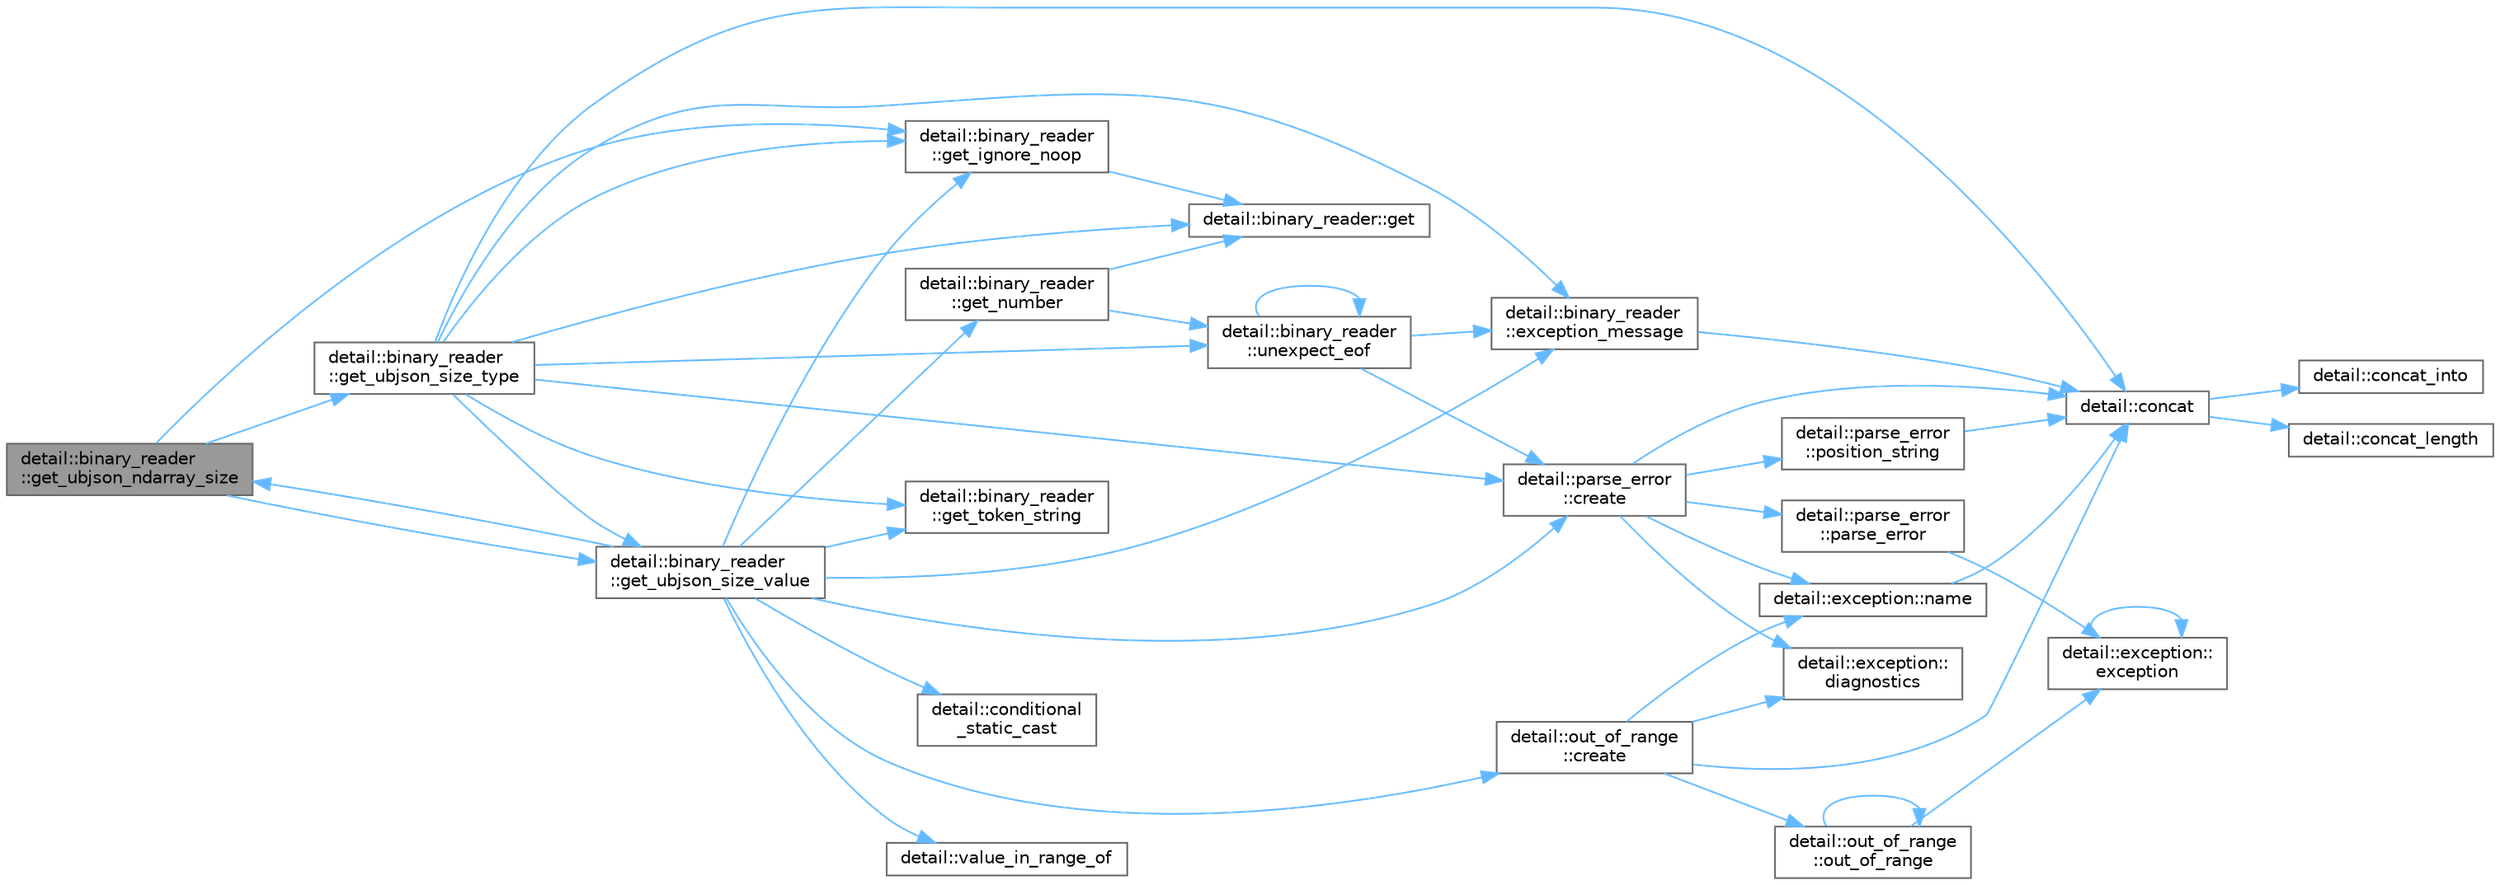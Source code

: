digraph "detail::binary_reader::get_ubjson_ndarray_size"
{
 // LATEX_PDF_SIZE
  bgcolor="transparent";
  edge [fontname=Helvetica,fontsize=10,labelfontname=Helvetica,labelfontsize=10];
  node [fontname=Helvetica,fontsize=10,shape=box,height=0.2,width=0.4];
  rankdir="LR";
  Node1 [id="Node000001",label="detail::binary_reader\l::get_ubjson_ndarray_size",height=0.2,width=0.4,color="gray40", fillcolor="grey60", style="filled", fontcolor="black",tooltip=" "];
  Node1 -> Node2 [id="edge45_Node000001_Node000002",color="steelblue1",style="solid",tooltip=" "];
  Node2 [id="Node000002",label="detail::binary_reader\l::get_ignore_noop",height=0.2,width=0.4,color="grey40", fillcolor="white", style="filled",URL="$classdetail_1_1binary__reader.html#a451f9cb2d990780be3b6ffea6223134b",tooltip=" "];
  Node2 -> Node3 [id="edge46_Node000002_Node000003",color="steelblue1",style="solid",tooltip=" "];
  Node3 [id="Node000003",label="detail::binary_reader::get",height=0.2,width=0.4,color="grey40", fillcolor="white", style="filled",URL="$classdetail_1_1binary__reader.html#a9aeb80d0dd19032e1b2128b3f093a794",tooltip="get next character from the input"];
  Node1 -> Node4 [id="edge47_Node000001_Node000004",color="steelblue1",style="solid",tooltip=" "];
  Node4 [id="Node000004",label="detail::binary_reader\l::get_ubjson_size_type",height=0.2,width=0.4,color="grey40", fillcolor="white", style="filled",URL="$classdetail_1_1binary__reader.html#a0380c1d2d3332eddf36105009ff8f9fb",tooltip="determine the type and size for a container"];
  Node4 -> Node5 [id="edge48_Node000004_Node000005",color="steelblue1",style="solid",tooltip=" "];
  Node5 [id="Node000005",label="detail::concat",height=0.2,width=0.4,color="grey40", fillcolor="white", style="filled",URL="$namespacedetail.html#a266fb3d4bf633ad6c506434cc91164da",tooltip=" "];
  Node5 -> Node6 [id="edge49_Node000005_Node000006",color="steelblue1",style="solid",tooltip=" "];
  Node6 [id="Node000006",label="detail::concat_into",height=0.2,width=0.4,color="grey40", fillcolor="white", style="filled",URL="$namespacedetail.html#a89f967b745cf8df11ba9d59f93d97753",tooltip=" "];
  Node5 -> Node7 [id="edge50_Node000005_Node000007",color="steelblue1",style="solid",tooltip=" "];
  Node7 [id="Node000007",label="detail::concat_length",height=0.2,width=0.4,color="grey40", fillcolor="white", style="filled",URL="$namespacedetail.html#ac185140ed8c8fcc07a302a890b714b0d",tooltip=" "];
  Node4 -> Node8 [id="edge51_Node000004_Node000008",color="steelblue1",style="solid",tooltip=" "];
  Node8 [id="Node000008",label="detail::parse_error\l::create",height=0.2,width=0.4,color="grey40", fillcolor="white", style="filled",URL="$classdetail_1_1parse__error.html#a07046ea9f33d28f120af188ed674d6df",tooltip="create a parse error exception"];
  Node8 -> Node5 [id="edge52_Node000008_Node000005",color="steelblue1",style="solid",tooltip=" "];
  Node8 -> Node9 [id="edge53_Node000008_Node000009",color="steelblue1",style="solid",tooltip=" "];
  Node9 [id="Node000009",label="detail::exception::\ldiagnostics",height=0.2,width=0.4,color="grey40", fillcolor="white", style="filled",URL="$classdetail_1_1exception.html#a6b4a786b5c1c25dd3edaceb1bf2d5120",tooltip=" "];
  Node8 -> Node10 [id="edge54_Node000008_Node000010",color="steelblue1",style="solid",tooltip=" "];
  Node10 [id="Node000010",label="detail::exception::name",height=0.2,width=0.4,color="grey40", fillcolor="white", style="filled",URL="$classdetail_1_1exception.html#a8f1eb56b9964c8dd84d89d0da98d883b",tooltip=" "];
  Node10 -> Node5 [id="edge55_Node000010_Node000005",color="steelblue1",style="solid",tooltip=" "];
  Node8 -> Node11 [id="edge56_Node000008_Node000011",color="steelblue1",style="solid",tooltip=" "];
  Node11 [id="Node000011",label="detail::parse_error\l::parse_error",height=0.2,width=0.4,color="grey40", fillcolor="white", style="filled",URL="$classdetail_1_1parse__error.html#a7703a00cc97c4590e56254b62b479ff5",tooltip=" "];
  Node11 -> Node12 [id="edge57_Node000011_Node000012",color="steelblue1",style="solid",tooltip=" "];
  Node12 [id="Node000012",label="detail::exception::\lexception",height=0.2,width=0.4,color="grey40", fillcolor="white", style="filled",URL="$classdetail_1_1exception.html#a528d6bc77e88490bbb84cde2222b7ff0",tooltip=" "];
  Node12 -> Node12 [id="edge58_Node000012_Node000012",color="steelblue1",style="solid",tooltip=" "];
  Node8 -> Node13 [id="edge59_Node000008_Node000013",color="steelblue1",style="solid",tooltip=" "];
  Node13 [id="Node000013",label="detail::parse_error\l::position_string",height=0.2,width=0.4,color="grey40", fillcolor="white", style="filled",URL="$classdetail_1_1parse__error.html#a19cdccb06cba79d7b4efc51f501ced8b",tooltip=" "];
  Node13 -> Node5 [id="edge60_Node000013_Node000005",color="steelblue1",style="solid",tooltip=" "];
  Node4 -> Node14 [id="edge61_Node000004_Node000014",color="steelblue1",style="solid",tooltip=" "];
  Node14 [id="Node000014",label="detail::binary_reader\l::exception_message",height=0.2,width=0.4,color="grey40", fillcolor="white", style="filled",URL="$classdetail_1_1binary__reader.html#a39c740811882a0023f6386858a5d5270",tooltip=" "];
  Node14 -> Node5 [id="edge62_Node000014_Node000005",color="steelblue1",style="solid",tooltip=" "];
  Node4 -> Node3 [id="edge63_Node000004_Node000003",color="steelblue1",style="solid",tooltip=" "];
  Node4 -> Node2 [id="edge64_Node000004_Node000002",color="steelblue1",style="solid",tooltip=" "];
  Node4 -> Node15 [id="edge65_Node000004_Node000015",color="steelblue1",style="solid",tooltip=" "];
  Node15 [id="Node000015",label="detail::binary_reader\l::get_token_string",height=0.2,width=0.4,color="grey40", fillcolor="white", style="filled",URL="$classdetail_1_1binary__reader.html#a2ef89c65a295e23efa6d7363fafc84cc",tooltip=" "];
  Node4 -> Node16 [id="edge66_Node000004_Node000016",color="steelblue1",style="solid",tooltip=" "];
  Node16 [id="Node000016",label="detail::binary_reader\l::get_ubjson_size_value",height=0.2,width=0.4,color="grey40", fillcolor="white", style="filled",URL="$classdetail_1_1binary__reader.html#abcd1952c7d1c9f4b5f93da9f62e23320",tooltip=" "];
  Node16 -> Node17 [id="edge67_Node000016_Node000017",color="steelblue1",style="solid",tooltip=" "];
  Node17 [id="Node000017",label="detail::conditional\l_static_cast",height=0.2,width=0.4,color="grey40", fillcolor="white", style="filled",URL="$namespacedetail.html#a5d17f1d261bd9fec64c08343c9f809fc",tooltip=" "];
  Node16 -> Node18 [id="edge68_Node000016_Node000018",color="steelblue1",style="solid",tooltip=" "];
  Node18 [id="Node000018",label="detail::out_of_range\l::create",height=0.2,width=0.4,color="grey40", fillcolor="white", style="filled",URL="$classdetail_1_1out__of__range.html#a79ea0d3ec02a853629dc827e045ecff5",tooltip=" "];
  Node18 -> Node5 [id="edge69_Node000018_Node000005",color="steelblue1",style="solid",tooltip=" "];
  Node18 -> Node9 [id="edge70_Node000018_Node000009",color="steelblue1",style="solid",tooltip=" "];
  Node18 -> Node10 [id="edge71_Node000018_Node000010",color="steelblue1",style="solid",tooltip=" "];
  Node18 -> Node19 [id="edge72_Node000018_Node000019",color="steelblue1",style="solid",tooltip=" "];
  Node19 [id="Node000019",label="detail::out_of_range\l::out_of_range",height=0.2,width=0.4,color="grey40", fillcolor="white", style="filled",URL="$classdetail_1_1out__of__range.html#a5be01a3b83b50a3775c6978946be4a18",tooltip=" "];
  Node19 -> Node12 [id="edge73_Node000019_Node000012",color="steelblue1",style="solid",tooltip=" "];
  Node19 -> Node19 [id="edge74_Node000019_Node000019",color="steelblue1",style="solid",tooltip=" "];
  Node16 -> Node8 [id="edge75_Node000016_Node000008",color="steelblue1",style="solid",tooltip=" "];
  Node16 -> Node14 [id="edge76_Node000016_Node000014",color="steelblue1",style="solid",tooltip=" "];
  Node16 -> Node2 [id="edge77_Node000016_Node000002",color="steelblue1",style="solid",tooltip=" "];
  Node16 -> Node20 [id="edge78_Node000016_Node000020",color="steelblue1",style="solid",tooltip=" "];
  Node20 [id="Node000020",label="detail::binary_reader\l::get_number",height=0.2,width=0.4,color="grey40", fillcolor="white", style="filled",URL="$classdetail_1_1binary__reader.html#a809c1fd4598b7d4cecaf93aaf1547205",tooltip=" "];
  Node20 -> Node3 [id="edge79_Node000020_Node000003",color="steelblue1",style="solid",tooltip=" "];
  Node20 -> Node21 [id="edge80_Node000020_Node000021",color="steelblue1",style="solid",tooltip=" "];
  Node21 [id="Node000021",label="detail::binary_reader\l::unexpect_eof",height=0.2,width=0.4,color="grey40", fillcolor="white", style="filled",URL="$classdetail_1_1binary__reader.html#a86d19cc231aae395395030fd8ae19fd5",tooltip=" "];
  Node21 -> Node8 [id="edge81_Node000021_Node000008",color="steelblue1",style="solid",tooltip=" "];
  Node21 -> Node14 [id="edge82_Node000021_Node000014",color="steelblue1",style="solid",tooltip=" "];
  Node21 -> Node21 [id="edge83_Node000021_Node000021",color="steelblue1",style="solid",tooltip=" "];
  Node16 -> Node15 [id="edge84_Node000016_Node000015",color="steelblue1",style="solid",tooltip=" "];
  Node16 -> Node1 [id="edge85_Node000016_Node000001",color="steelblue1",style="solid",tooltip=" "];
  Node16 -> Node22 [id="edge86_Node000016_Node000022",color="steelblue1",style="solid",tooltip=" "];
  Node22 [id="Node000022",label="detail::value_in_range_of",height=0.2,width=0.4,color="grey40", fillcolor="white", style="filled",URL="$namespacedetail.html#a8e7a4119c6c8e86cef8f1c904c8bf040",tooltip=" "];
  Node4 -> Node21 [id="edge87_Node000004_Node000021",color="steelblue1",style="solid",tooltip=" "];
  Node1 -> Node16 [id="edge88_Node000001_Node000016",color="steelblue1",style="solid",tooltip=" "];
}
